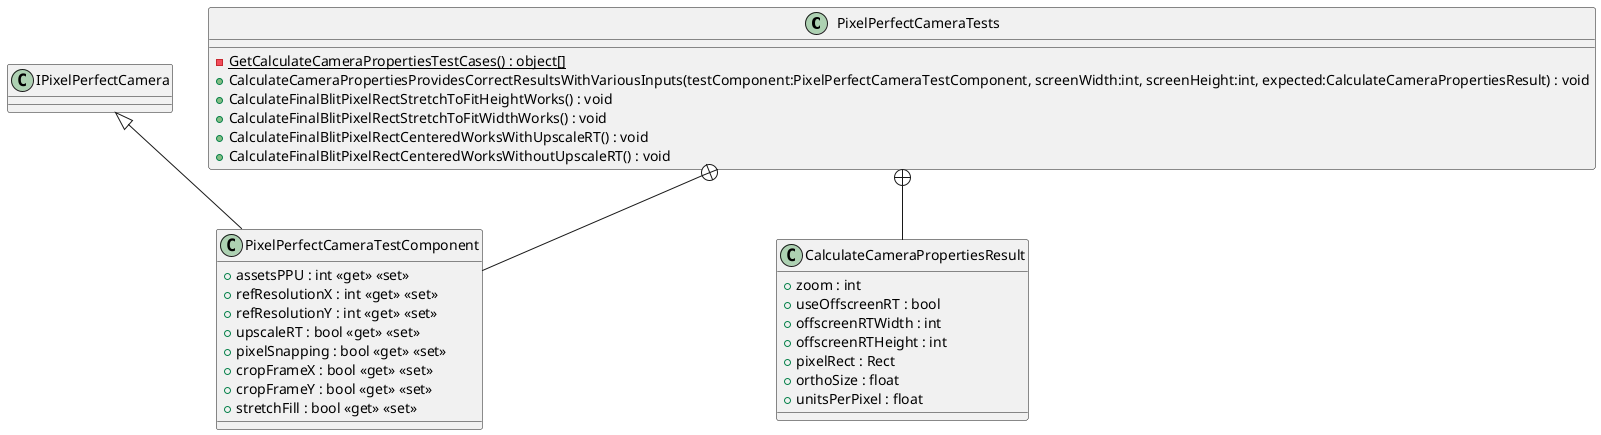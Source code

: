 @startuml
class PixelPerfectCameraTests {
    - {static} GetCalculateCameraPropertiesTestCases() : object[]
    + CalculateCameraPropertiesProvidesCorrectResultsWithVariousInputs(testComponent:PixelPerfectCameraTestComponent, screenWidth:int, screenHeight:int, expected:CalculateCameraPropertiesResult) : void
    + CalculateFinalBlitPixelRectStretchToFitHeightWorks() : void
    + CalculateFinalBlitPixelRectStretchToFitWidthWorks() : void
    + CalculateFinalBlitPixelRectCenteredWorksWithUpscaleRT() : void
    + CalculateFinalBlitPixelRectCenteredWorksWithoutUpscaleRT() : void
}
class PixelPerfectCameraTestComponent {
    + assetsPPU : int <<get>> <<set>>
    + refResolutionX : int <<get>> <<set>>
    + refResolutionY : int <<get>> <<set>>
    + upscaleRT : bool <<get>> <<set>>
    + pixelSnapping : bool <<get>> <<set>>
    + cropFrameX : bool <<get>> <<set>>
    + cropFrameY : bool <<get>> <<set>>
    + stretchFill : bool <<get>> <<set>>
}
class CalculateCameraPropertiesResult {
    + zoom : int
    + useOffscreenRT : bool
    + offscreenRTWidth : int
    + offscreenRTHeight : int
    + pixelRect : Rect
    + orthoSize : float
    + unitsPerPixel : float
}
PixelPerfectCameraTests +-- PixelPerfectCameraTestComponent
IPixelPerfectCamera <|-- PixelPerfectCameraTestComponent
PixelPerfectCameraTests +-- CalculateCameraPropertiesResult
@enduml
